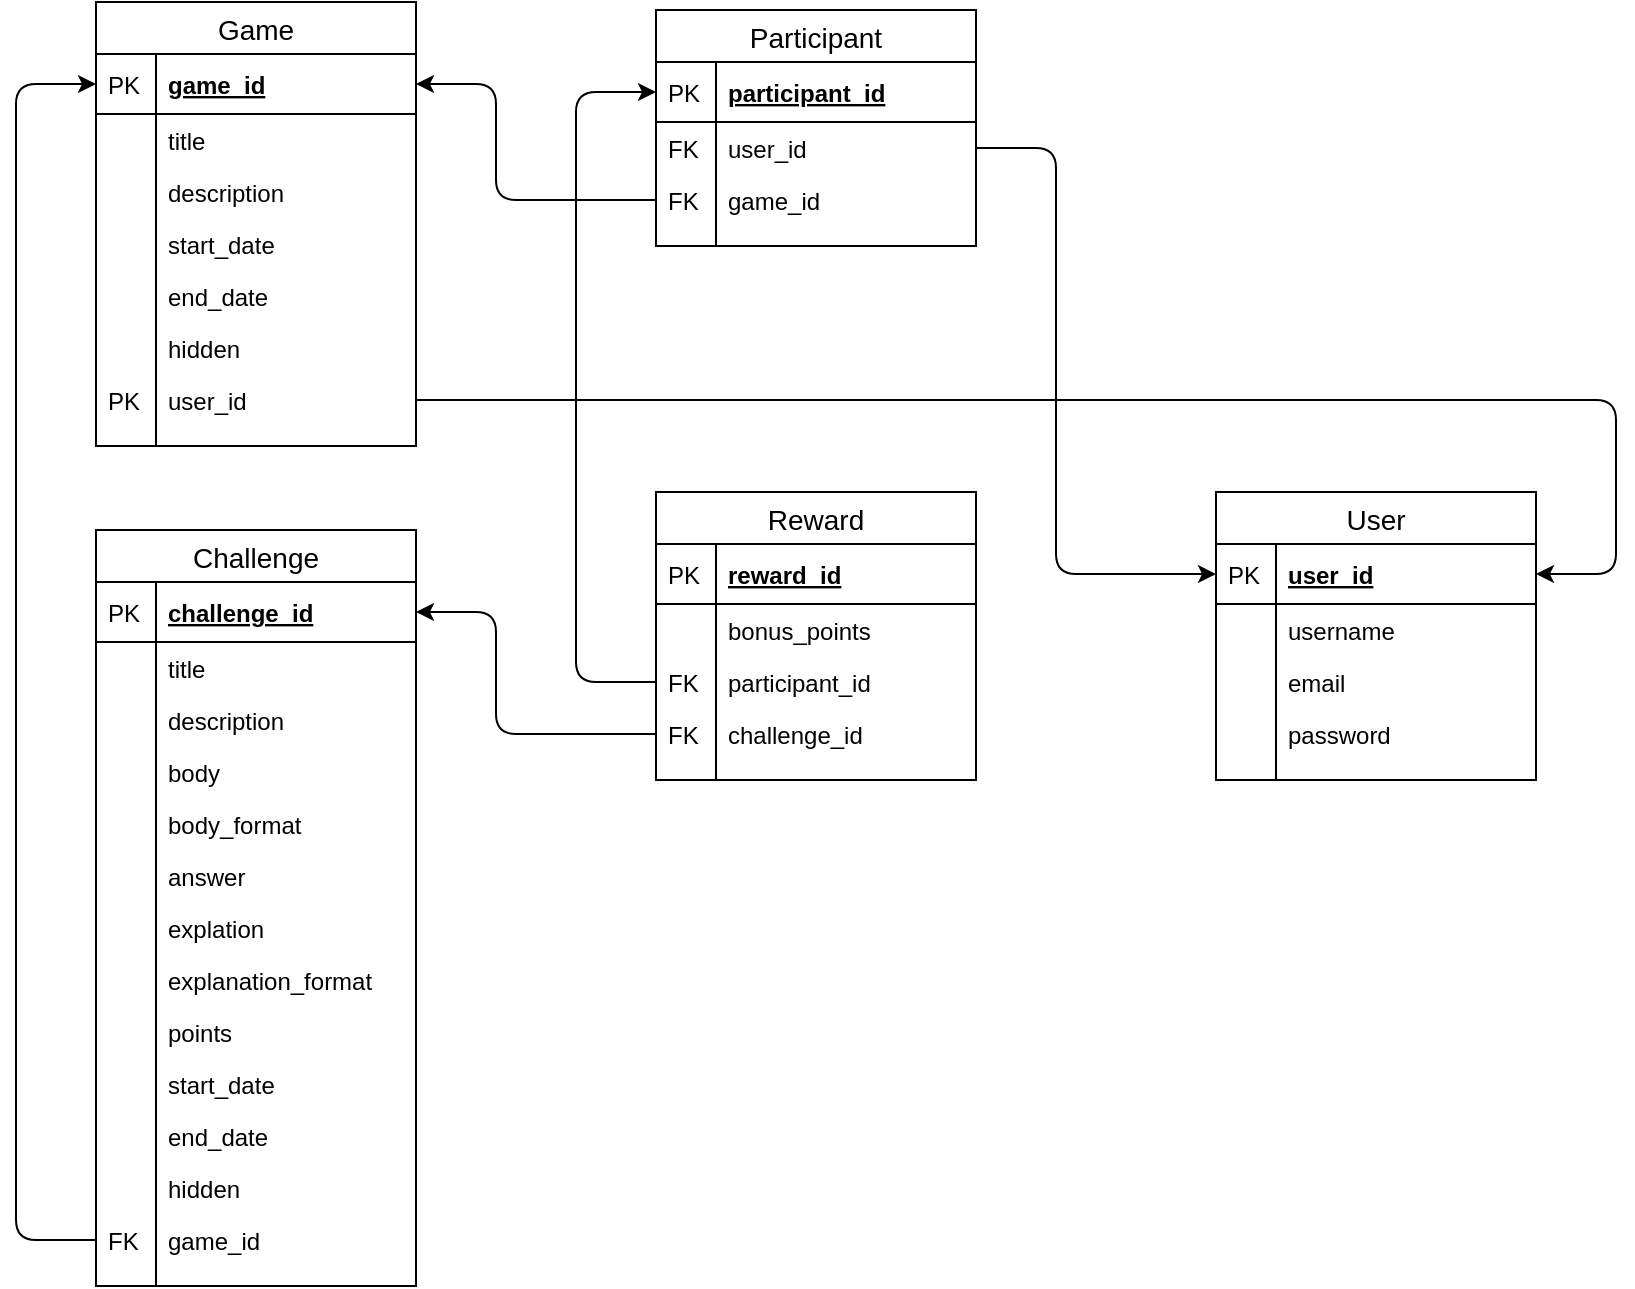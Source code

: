 <mxfile version="13.2.1" type="device"><diagram id="PkCK7Bl_MMMo_nyyR3aW" name="Page-1"><mxGraphModel dx="946" dy="646" grid="1" gridSize="10" guides="1" tooltips="1" connect="1" arrows="1" fold="1" page="1" pageScale="1" pageWidth="827" pageHeight="1169" math="0" shadow="0"><root><mxCell id="0"/><mxCell id="1" parent="0"/><mxCell id="nHvwPVzi71yL_Nno81Hu-1" value="Game" style="swimlane;fontStyle=0;childLayout=stackLayout;horizontal=1;startSize=26;horizontalStack=0;resizeParent=1;resizeParentMax=0;resizeLast=0;collapsible=1;marginBottom=0;align=center;fontSize=14;" parent="1" vertex="1"><mxGeometry x="80" y="196" width="160" height="222" as="geometry"/></mxCell><mxCell id="nHvwPVzi71yL_Nno81Hu-2" value="game_id" style="shape=partialRectangle;top=0;left=0;right=0;bottom=1;align=left;verticalAlign=middle;fillColor=none;spacingLeft=34;spacingRight=4;overflow=hidden;rotatable=0;points=[[0,0.5],[1,0.5]];portConstraint=eastwest;dropTarget=0;fontStyle=5;fontSize=12;" parent="nHvwPVzi71yL_Nno81Hu-1" vertex="1"><mxGeometry y="26" width="160" height="30" as="geometry"/></mxCell><mxCell id="nHvwPVzi71yL_Nno81Hu-3" value="PK" style="shape=partialRectangle;top=0;left=0;bottom=0;fillColor=none;align=left;verticalAlign=middle;spacingLeft=4;spacingRight=4;overflow=hidden;rotatable=0;points=[];portConstraint=eastwest;part=1;fontSize=12;" parent="nHvwPVzi71yL_Nno81Hu-2" vertex="1" connectable="0"><mxGeometry width="30" height="30" as="geometry"/></mxCell><mxCell id="nHvwPVzi71yL_Nno81Hu-4" value="title" style="shape=partialRectangle;top=0;left=0;right=0;bottom=0;align=left;verticalAlign=top;fillColor=none;spacingLeft=34;spacingRight=4;overflow=hidden;rotatable=0;points=[[0,0.5],[1,0.5]];portConstraint=eastwest;dropTarget=0;fontSize=12;" parent="nHvwPVzi71yL_Nno81Hu-1" vertex="1"><mxGeometry y="56" width="160" height="26" as="geometry"/></mxCell><mxCell id="nHvwPVzi71yL_Nno81Hu-5" value="" style="shape=partialRectangle;top=0;left=0;bottom=0;fillColor=none;align=left;verticalAlign=top;spacingLeft=4;spacingRight=4;overflow=hidden;rotatable=0;points=[];portConstraint=eastwest;part=1;fontSize=12;" parent="nHvwPVzi71yL_Nno81Hu-4" vertex="1" connectable="0"><mxGeometry width="30" height="26" as="geometry"/></mxCell><mxCell id="nHvwPVzi71yL_Nno81Hu-6" value="description" style="shape=partialRectangle;top=0;left=0;right=0;bottom=0;align=left;verticalAlign=top;fillColor=none;spacingLeft=34;spacingRight=4;overflow=hidden;rotatable=0;points=[[0,0.5],[1,0.5]];portConstraint=eastwest;dropTarget=0;fontSize=12;" parent="nHvwPVzi71yL_Nno81Hu-1" vertex="1"><mxGeometry y="82" width="160" height="26" as="geometry"/></mxCell><mxCell id="nHvwPVzi71yL_Nno81Hu-7" value="" style="shape=partialRectangle;top=0;left=0;bottom=0;fillColor=none;align=left;verticalAlign=top;spacingLeft=4;spacingRight=4;overflow=hidden;rotatable=0;points=[];portConstraint=eastwest;part=1;fontSize=12;" parent="nHvwPVzi71yL_Nno81Hu-6" vertex="1" connectable="0"><mxGeometry width="30" height="26" as="geometry"/></mxCell><mxCell id="nHvwPVzi71yL_Nno81Hu-8" value="start_date" style="shape=partialRectangle;top=0;left=0;right=0;bottom=0;align=left;verticalAlign=top;fillColor=none;spacingLeft=34;spacingRight=4;overflow=hidden;rotatable=0;points=[[0,0.5],[1,0.5]];portConstraint=eastwest;dropTarget=0;fontSize=12;" parent="nHvwPVzi71yL_Nno81Hu-1" vertex="1"><mxGeometry y="108" width="160" height="26" as="geometry"/></mxCell><mxCell id="nHvwPVzi71yL_Nno81Hu-9" value="" style="shape=partialRectangle;top=0;left=0;bottom=0;fillColor=none;align=left;verticalAlign=top;spacingLeft=4;spacingRight=4;overflow=hidden;rotatable=0;points=[];portConstraint=eastwest;part=1;fontSize=12;" parent="nHvwPVzi71yL_Nno81Hu-8" vertex="1" connectable="0"><mxGeometry width="30" height="26" as="geometry"/></mxCell><mxCell id="nHvwPVzi71yL_Nno81Hu-12" value="end_date" style="shape=partialRectangle;top=0;left=0;right=0;bottom=0;align=left;verticalAlign=top;fillColor=none;spacingLeft=34;spacingRight=4;overflow=hidden;rotatable=0;points=[[0,0.5],[1,0.5]];portConstraint=eastwest;dropTarget=0;fontSize=12;" parent="nHvwPVzi71yL_Nno81Hu-1" vertex="1"><mxGeometry y="134" width="160" height="26" as="geometry"/></mxCell><mxCell id="nHvwPVzi71yL_Nno81Hu-13" value="" style="shape=partialRectangle;top=0;left=0;bottom=0;fillColor=none;align=left;verticalAlign=top;spacingLeft=4;spacingRight=4;overflow=hidden;rotatable=0;points=[];portConstraint=eastwest;part=1;fontSize=12;" parent="nHvwPVzi71yL_Nno81Hu-12" vertex="1" connectable="0"><mxGeometry width="30" height="26" as="geometry"/></mxCell><mxCell id="nHvwPVzi71yL_Nno81Hu-14" value="hidden" style="shape=partialRectangle;top=0;left=0;right=0;bottom=0;align=left;verticalAlign=top;fillColor=none;spacingLeft=34;spacingRight=4;overflow=hidden;rotatable=0;points=[[0,0.5],[1,0.5]];portConstraint=eastwest;dropTarget=0;fontSize=12;" parent="nHvwPVzi71yL_Nno81Hu-1" vertex="1"><mxGeometry y="160" width="160" height="26" as="geometry"/></mxCell><mxCell id="nHvwPVzi71yL_Nno81Hu-15" value="" style="shape=partialRectangle;top=0;left=0;bottom=0;fillColor=none;align=left;verticalAlign=top;spacingLeft=4;spacingRight=4;overflow=hidden;rotatable=0;points=[];portConstraint=eastwest;part=1;fontSize=12;" parent="nHvwPVzi71yL_Nno81Hu-14" vertex="1" connectable="0"><mxGeometry width="30" height="26" as="geometry"/></mxCell><mxCell id="nHvwPVzi71yL_Nno81Hu-97" value="user_id" style="shape=partialRectangle;top=0;left=0;right=0;bottom=0;align=left;verticalAlign=top;fillColor=none;spacingLeft=34;spacingRight=4;overflow=hidden;rotatable=0;points=[[0,0.5],[1,0.5]];portConstraint=eastwest;dropTarget=0;fontSize=12;" parent="nHvwPVzi71yL_Nno81Hu-1" vertex="1"><mxGeometry y="186" width="160" height="26" as="geometry"/></mxCell><mxCell id="nHvwPVzi71yL_Nno81Hu-98" value="PK" style="shape=partialRectangle;top=0;left=0;bottom=0;fillColor=none;align=left;verticalAlign=top;spacingLeft=4;spacingRight=4;overflow=hidden;rotatable=0;points=[];portConstraint=eastwest;part=1;fontSize=12;" parent="nHvwPVzi71yL_Nno81Hu-97" vertex="1" connectable="0"><mxGeometry width="30" height="26" as="geometry"/></mxCell><mxCell id="nHvwPVzi71yL_Nno81Hu-10" value="" style="shape=partialRectangle;top=0;left=0;right=0;bottom=0;align=left;verticalAlign=top;fillColor=none;spacingLeft=34;spacingRight=4;overflow=hidden;rotatable=0;points=[[0,0.5],[1,0.5]];portConstraint=eastwest;dropTarget=0;fontSize=12;" parent="nHvwPVzi71yL_Nno81Hu-1" vertex="1"><mxGeometry y="212" width="160" height="10" as="geometry"/></mxCell><mxCell id="nHvwPVzi71yL_Nno81Hu-11" value="" style="shape=partialRectangle;top=0;left=0;bottom=0;fillColor=none;align=left;verticalAlign=top;spacingLeft=4;spacingRight=4;overflow=hidden;rotatable=0;points=[];portConstraint=eastwest;part=1;fontSize=12;" parent="nHvwPVzi71yL_Nno81Hu-10" vertex="1" connectable="0"><mxGeometry width="30" height="10" as="geometry"/></mxCell><mxCell id="nHvwPVzi71yL_Nno81Hu-54" value="Participant" style="swimlane;fontStyle=0;childLayout=stackLayout;horizontal=1;startSize=26;horizontalStack=0;resizeParent=1;resizeParentMax=0;resizeLast=0;collapsible=1;marginBottom=0;align=center;fontSize=14;" parent="1" vertex="1"><mxGeometry x="360" y="200" width="160" height="118" as="geometry"/></mxCell><mxCell id="nHvwPVzi71yL_Nno81Hu-55" value="participant_id" style="shape=partialRectangle;top=0;left=0;right=0;bottom=1;align=left;verticalAlign=middle;fillColor=none;spacingLeft=34;spacingRight=4;overflow=hidden;rotatable=0;points=[[0,0.5],[1,0.5]];portConstraint=eastwest;dropTarget=0;fontStyle=5;fontSize=12;" parent="nHvwPVzi71yL_Nno81Hu-54" vertex="1"><mxGeometry y="26" width="160" height="30" as="geometry"/></mxCell><mxCell id="nHvwPVzi71yL_Nno81Hu-56" value="PK" style="shape=partialRectangle;top=0;left=0;bottom=0;fillColor=none;align=left;verticalAlign=middle;spacingLeft=4;spacingRight=4;overflow=hidden;rotatable=0;points=[];portConstraint=eastwest;part=1;fontSize=12;" parent="nHvwPVzi71yL_Nno81Hu-55" vertex="1" connectable="0"><mxGeometry width="30" height="30" as="geometry"/></mxCell><mxCell id="nHvwPVzi71yL_Nno81Hu-57" value="user_id" style="shape=partialRectangle;top=0;left=0;right=0;bottom=0;align=left;verticalAlign=top;fillColor=none;spacingLeft=34;spacingRight=4;overflow=hidden;rotatable=0;points=[[0,0.5],[1,0.5]];portConstraint=eastwest;dropTarget=0;fontSize=12;" parent="nHvwPVzi71yL_Nno81Hu-54" vertex="1"><mxGeometry y="56" width="160" height="26" as="geometry"/></mxCell><mxCell id="nHvwPVzi71yL_Nno81Hu-58" value="FK" style="shape=partialRectangle;top=0;left=0;bottom=0;fillColor=none;align=left;verticalAlign=top;spacingLeft=4;spacingRight=4;overflow=hidden;rotatable=0;points=[];portConstraint=eastwest;part=1;fontSize=12;" parent="nHvwPVzi71yL_Nno81Hu-57" vertex="1" connectable="0"><mxGeometry width="30" height="26" as="geometry"/></mxCell><mxCell id="nHvwPVzi71yL_Nno81Hu-59" value="game_id" style="shape=partialRectangle;top=0;left=0;right=0;bottom=0;align=left;verticalAlign=top;fillColor=none;spacingLeft=34;spacingRight=4;overflow=hidden;rotatable=0;points=[[0,0.5],[1,0.5]];portConstraint=eastwest;dropTarget=0;fontSize=12;" parent="nHvwPVzi71yL_Nno81Hu-54" vertex="1"><mxGeometry y="82" width="160" height="26" as="geometry"/></mxCell><mxCell id="nHvwPVzi71yL_Nno81Hu-60" value="FK" style="shape=partialRectangle;top=0;left=0;bottom=0;fillColor=none;align=left;verticalAlign=top;spacingLeft=4;spacingRight=4;overflow=hidden;rotatable=0;points=[];portConstraint=eastwest;part=1;fontSize=12;" parent="nHvwPVzi71yL_Nno81Hu-59" vertex="1" connectable="0"><mxGeometry width="30" height="26" as="geometry"/></mxCell><mxCell id="nHvwPVzi71yL_Nno81Hu-63" value="" style="shape=partialRectangle;top=0;left=0;right=0;bottom=0;align=left;verticalAlign=top;fillColor=none;spacingLeft=34;spacingRight=4;overflow=hidden;rotatable=0;points=[[0,0.5],[1,0.5]];portConstraint=eastwest;dropTarget=0;fontSize=12;" parent="nHvwPVzi71yL_Nno81Hu-54" vertex="1"><mxGeometry y="108" width="160" height="10" as="geometry"/></mxCell><mxCell id="nHvwPVzi71yL_Nno81Hu-64" value="" style="shape=partialRectangle;top=0;left=0;bottom=0;fillColor=none;align=left;verticalAlign=top;spacingLeft=4;spacingRight=4;overflow=hidden;rotatable=0;points=[];portConstraint=eastwest;part=1;fontSize=12;" parent="nHvwPVzi71yL_Nno81Hu-63" vertex="1" connectable="0"><mxGeometry width="30" height="10" as="geometry"/></mxCell><mxCell id="nHvwPVzi71yL_Nno81Hu-88" value="" style="endArrow=classic;html=1;exitX=0;exitY=0.5;exitDx=0;exitDy=0;entryX=0;entryY=0.5;entryDx=0;entryDy=0;edgeStyle=orthogonalEdgeStyle;" parent="1" source="nHvwPVzi71yL_Nno81Hu-84" target="nHvwPVzi71yL_Nno81Hu-2" edge="1"><mxGeometry width="50" height="50" relative="1" as="geometry"><mxPoint x="10" y="630" as="sourcePoint"/><mxPoint x="60" y="580" as="targetPoint"/><Array as="points"><mxPoint x="40" y="815"/><mxPoint x="40" y="237"/></Array></mxGeometry></mxCell><mxCell id="nHvwPVzi71yL_Nno81Hu-89" value="" style="endArrow=classic;html=1;exitX=0;exitY=0.5;exitDx=0;exitDy=0;entryX=1;entryY=0.5;entryDx=0;entryDy=0;edgeStyle=orthogonalEdgeStyle;" parent="1" source="nHvwPVzi71yL_Nno81Hu-77" target="nHvwPVzi71yL_Nno81Hu-17" edge="1"><mxGeometry width="50" height="50" relative="1" as="geometry"><mxPoint x="330" y="720" as="sourcePoint"/><mxPoint x="380" y="680" as="targetPoint"/><Array as="points"><mxPoint x="280" y="562"/><mxPoint x="280" y="501"/></Array></mxGeometry></mxCell><mxCell id="nHvwPVzi71yL_Nno81Hu-90" value="" style="endArrow=classic;html=1;exitX=0;exitY=0.5;exitDx=0;exitDy=0;entryX=0;entryY=0.5;entryDx=0;entryDy=0;edgeStyle=orthogonalEdgeStyle;" parent="1" source="nHvwPVzi71yL_Nno81Hu-79" target="nHvwPVzi71yL_Nno81Hu-55" edge="1"><mxGeometry width="50" height="50" relative="1" as="geometry"><mxPoint x="410" y="710" as="sourcePoint"/><mxPoint x="460" y="660" as="targetPoint"/><Array as="points"><mxPoint x="320" y="536"/><mxPoint x="320" y="241"/></Array></mxGeometry></mxCell><mxCell id="nHvwPVzi71yL_Nno81Hu-72" value="Reward" style="swimlane;fontStyle=0;childLayout=stackLayout;horizontal=1;startSize=26;horizontalStack=0;resizeParent=1;resizeParentMax=0;resizeLast=0;collapsible=1;marginBottom=0;align=center;fontSize=14;" parent="1" vertex="1"><mxGeometry x="360" y="441" width="160" height="144" as="geometry"/></mxCell><mxCell id="nHvwPVzi71yL_Nno81Hu-73" value="reward_id" style="shape=partialRectangle;top=0;left=0;right=0;bottom=1;align=left;verticalAlign=middle;fillColor=none;spacingLeft=34;spacingRight=4;overflow=hidden;rotatable=0;points=[[0,0.5],[1,0.5]];portConstraint=eastwest;dropTarget=0;fontStyle=5;fontSize=12;" parent="nHvwPVzi71yL_Nno81Hu-72" vertex="1"><mxGeometry y="26" width="160" height="30" as="geometry"/></mxCell><mxCell id="nHvwPVzi71yL_Nno81Hu-74" value="PK" style="shape=partialRectangle;top=0;left=0;bottom=0;fillColor=none;align=left;verticalAlign=middle;spacingLeft=4;spacingRight=4;overflow=hidden;rotatable=0;points=[];portConstraint=eastwest;part=1;fontSize=12;" parent="nHvwPVzi71yL_Nno81Hu-73" vertex="1" connectable="0"><mxGeometry width="30" height="30" as="geometry"/></mxCell><mxCell id="nHvwPVzi71yL_Nno81Hu-75" value="bonus_points" style="shape=partialRectangle;top=0;left=0;right=0;bottom=0;align=left;verticalAlign=top;fillColor=none;spacingLeft=34;spacingRight=4;overflow=hidden;rotatable=0;points=[[0,0.5],[1,0.5]];portConstraint=eastwest;dropTarget=0;fontSize=12;" parent="nHvwPVzi71yL_Nno81Hu-72" vertex="1"><mxGeometry y="56" width="160" height="26" as="geometry"/></mxCell><mxCell id="nHvwPVzi71yL_Nno81Hu-76" value="" style="shape=partialRectangle;top=0;left=0;bottom=0;fillColor=none;align=left;verticalAlign=top;spacingLeft=4;spacingRight=4;overflow=hidden;rotatable=0;points=[];portConstraint=eastwest;part=1;fontSize=12;" parent="nHvwPVzi71yL_Nno81Hu-75" vertex="1" connectable="0"><mxGeometry width="30" height="26" as="geometry"/></mxCell><mxCell id="nHvwPVzi71yL_Nno81Hu-79" value="participant_id" style="shape=partialRectangle;top=0;left=0;right=0;bottom=0;align=left;verticalAlign=top;fillColor=none;spacingLeft=34;spacingRight=4;overflow=hidden;rotatable=0;points=[[0,0.5],[1,0.5]];portConstraint=eastwest;dropTarget=0;fontSize=12;" parent="nHvwPVzi71yL_Nno81Hu-72" vertex="1"><mxGeometry y="82" width="160" height="26" as="geometry"/></mxCell><mxCell id="nHvwPVzi71yL_Nno81Hu-80" value="FK" style="shape=partialRectangle;top=0;left=0;bottom=0;fillColor=none;align=left;verticalAlign=top;spacingLeft=4;spacingRight=4;overflow=hidden;rotatable=0;points=[];portConstraint=eastwest;part=1;fontSize=12;" parent="nHvwPVzi71yL_Nno81Hu-79" vertex="1" connectable="0"><mxGeometry width="30" height="26" as="geometry"/></mxCell><mxCell id="nHvwPVzi71yL_Nno81Hu-77" value="challenge_id" style="shape=partialRectangle;top=0;left=0;right=0;bottom=0;align=left;verticalAlign=top;fillColor=none;spacingLeft=34;spacingRight=4;overflow=hidden;rotatable=0;points=[[0,0.5],[1,0.5]];portConstraint=eastwest;dropTarget=0;fontSize=12;" parent="nHvwPVzi71yL_Nno81Hu-72" vertex="1"><mxGeometry y="108" width="160" height="26" as="geometry"/></mxCell><mxCell id="nHvwPVzi71yL_Nno81Hu-78" value="FK" style="shape=partialRectangle;top=0;left=0;bottom=0;fillColor=none;align=left;verticalAlign=top;spacingLeft=4;spacingRight=4;overflow=hidden;rotatable=0;points=[];portConstraint=eastwest;part=1;fontSize=12;" parent="nHvwPVzi71yL_Nno81Hu-77" vertex="1" connectable="0"><mxGeometry width="30" height="26" as="geometry"/></mxCell><mxCell id="nHvwPVzi71yL_Nno81Hu-81" value="" style="shape=partialRectangle;top=0;left=0;right=0;bottom=0;align=left;verticalAlign=top;fillColor=none;spacingLeft=34;spacingRight=4;overflow=hidden;rotatable=0;points=[[0,0.5],[1,0.5]];portConstraint=eastwest;dropTarget=0;fontSize=12;" parent="nHvwPVzi71yL_Nno81Hu-72" vertex="1"><mxGeometry y="134" width="160" height="10" as="geometry"/></mxCell><mxCell id="nHvwPVzi71yL_Nno81Hu-82" value="" style="shape=partialRectangle;top=0;left=0;bottom=0;fillColor=none;align=left;verticalAlign=top;spacingLeft=4;spacingRight=4;overflow=hidden;rotatable=0;points=[];portConstraint=eastwest;part=1;fontSize=12;" parent="nHvwPVzi71yL_Nno81Hu-81" vertex="1" connectable="0"><mxGeometry width="30" height="10" as="geometry"/></mxCell><mxCell id="nHvwPVzi71yL_Nno81Hu-91" value="" style="endArrow=classic;html=1;exitX=0;exitY=0.5;exitDx=0;exitDy=0;entryX=1;entryY=0.5;entryDx=0;entryDy=0;edgeStyle=orthogonalEdgeStyle;" parent="1" source="nHvwPVzi71yL_Nno81Hu-59" target="nHvwPVzi71yL_Nno81Hu-2" edge="1"><mxGeometry width="50" height="50" relative="1" as="geometry"><mxPoint x="430" y="410" as="sourcePoint"/><mxPoint x="480" y="360" as="targetPoint"/><Array as="points"><mxPoint x="280" y="295"/><mxPoint x="280" y="237"/></Array></mxGeometry></mxCell><mxCell id="nHvwPVzi71yL_Nno81Hu-92" value="" style="endArrow=classic;html=1;exitX=1;exitY=0.5;exitDx=0;exitDy=0;entryX=0;entryY=0.5;entryDx=0;entryDy=0;edgeStyle=orthogonalEdgeStyle;" parent="1" source="nHvwPVzi71yL_Nno81Hu-57" target="nHvwPVzi71yL_Nno81Hu-42" edge="1"><mxGeometry width="50" height="50" relative="1" as="geometry"><mxPoint x="460" y="410" as="sourcePoint"/><mxPoint x="510" y="360" as="targetPoint"/><Array as="points"><mxPoint x="560" y="269"/><mxPoint x="560" y="482"/></Array></mxGeometry></mxCell><mxCell id="nHvwPVzi71yL_Nno81Hu-41" value="User" style="swimlane;fontStyle=0;childLayout=stackLayout;horizontal=1;startSize=26;horizontalStack=0;resizeParent=1;resizeParentMax=0;resizeLast=0;collapsible=1;marginBottom=0;align=center;fontSize=14;" parent="1" vertex="1"><mxGeometry x="640" y="441" width="160" height="144" as="geometry"/></mxCell><mxCell id="nHvwPVzi71yL_Nno81Hu-42" value="user_id" style="shape=partialRectangle;top=0;left=0;right=0;bottom=1;align=left;verticalAlign=middle;fillColor=none;spacingLeft=34;spacingRight=4;overflow=hidden;rotatable=0;points=[[0,0.5],[1,0.5]];portConstraint=eastwest;dropTarget=0;fontStyle=5;fontSize=12;" parent="nHvwPVzi71yL_Nno81Hu-41" vertex="1"><mxGeometry y="26" width="160" height="30" as="geometry"/></mxCell><mxCell id="nHvwPVzi71yL_Nno81Hu-43" value="PK" style="shape=partialRectangle;top=0;left=0;bottom=0;fillColor=none;align=left;verticalAlign=middle;spacingLeft=4;spacingRight=4;overflow=hidden;rotatable=0;points=[];portConstraint=eastwest;part=1;fontSize=12;" parent="nHvwPVzi71yL_Nno81Hu-42" vertex="1" connectable="0"><mxGeometry width="30" height="30" as="geometry"/></mxCell><mxCell id="nHvwPVzi71yL_Nno81Hu-44" value="username" style="shape=partialRectangle;top=0;left=0;right=0;bottom=0;align=left;verticalAlign=top;fillColor=none;spacingLeft=34;spacingRight=4;overflow=hidden;rotatable=0;points=[[0,0.5],[1,0.5]];portConstraint=eastwest;dropTarget=0;fontSize=12;" parent="nHvwPVzi71yL_Nno81Hu-41" vertex="1"><mxGeometry y="56" width="160" height="26" as="geometry"/></mxCell><mxCell id="nHvwPVzi71yL_Nno81Hu-45" value="" style="shape=partialRectangle;top=0;left=0;bottom=0;fillColor=none;align=left;verticalAlign=top;spacingLeft=4;spacingRight=4;overflow=hidden;rotatable=0;points=[];portConstraint=eastwest;part=1;fontSize=12;" parent="nHvwPVzi71yL_Nno81Hu-44" vertex="1" connectable="0"><mxGeometry width="30" height="26" as="geometry"/></mxCell><mxCell id="nHvwPVzi71yL_Nno81Hu-46" value="email" style="shape=partialRectangle;top=0;left=0;right=0;bottom=0;align=left;verticalAlign=top;fillColor=none;spacingLeft=34;spacingRight=4;overflow=hidden;rotatable=0;points=[[0,0.5],[1,0.5]];portConstraint=eastwest;dropTarget=0;fontSize=12;" parent="nHvwPVzi71yL_Nno81Hu-41" vertex="1"><mxGeometry y="82" width="160" height="26" as="geometry"/></mxCell><mxCell id="nHvwPVzi71yL_Nno81Hu-47" value="" style="shape=partialRectangle;top=0;left=0;bottom=0;fillColor=none;align=left;verticalAlign=top;spacingLeft=4;spacingRight=4;overflow=hidden;rotatable=0;points=[];portConstraint=eastwest;part=1;fontSize=12;" parent="nHvwPVzi71yL_Nno81Hu-46" vertex="1" connectable="0"><mxGeometry width="30" height="26" as="geometry"/></mxCell><mxCell id="nHvwPVzi71yL_Nno81Hu-48" value="password" style="shape=partialRectangle;top=0;left=0;right=0;bottom=0;align=left;verticalAlign=top;fillColor=none;spacingLeft=34;spacingRight=4;overflow=hidden;rotatable=0;points=[[0,0.5],[1,0.5]];portConstraint=eastwest;dropTarget=0;fontSize=12;" parent="nHvwPVzi71yL_Nno81Hu-41" vertex="1"><mxGeometry y="108" width="160" height="26" as="geometry"/></mxCell><mxCell id="nHvwPVzi71yL_Nno81Hu-49" value="" style="shape=partialRectangle;top=0;left=0;bottom=0;fillColor=none;align=left;verticalAlign=top;spacingLeft=4;spacingRight=4;overflow=hidden;rotatable=0;points=[];portConstraint=eastwest;part=1;fontSize=12;" parent="nHvwPVzi71yL_Nno81Hu-48" vertex="1" connectable="0"><mxGeometry width="30" height="26" as="geometry"/></mxCell><mxCell id="nHvwPVzi71yL_Nno81Hu-50" value="" style="shape=partialRectangle;top=0;left=0;right=0;bottom=0;align=left;verticalAlign=top;fillColor=none;spacingLeft=34;spacingRight=4;overflow=hidden;rotatable=0;points=[[0,0.5],[1,0.5]];portConstraint=eastwest;dropTarget=0;fontSize=12;" parent="nHvwPVzi71yL_Nno81Hu-41" vertex="1"><mxGeometry y="134" width="160" height="10" as="geometry"/></mxCell><mxCell id="nHvwPVzi71yL_Nno81Hu-51" value="" style="shape=partialRectangle;top=0;left=0;bottom=0;fillColor=none;align=left;verticalAlign=top;spacingLeft=4;spacingRight=4;overflow=hidden;rotatable=0;points=[];portConstraint=eastwest;part=1;fontSize=12;" parent="nHvwPVzi71yL_Nno81Hu-50" vertex="1" connectable="0"><mxGeometry width="30" height="10" as="geometry"/></mxCell><mxCell id="nHvwPVzi71yL_Nno81Hu-16" value="Challenge" style="swimlane;fontStyle=0;childLayout=stackLayout;horizontal=1;startSize=26;horizontalStack=0;resizeParent=1;resizeParentMax=0;resizeLast=0;collapsible=1;marginBottom=0;align=center;fontSize=14;" parent="1" vertex="1"><mxGeometry x="80" y="460" width="160" height="378" as="geometry"/></mxCell><mxCell id="nHvwPVzi71yL_Nno81Hu-17" value="challenge_id" style="shape=partialRectangle;top=0;left=0;right=0;bottom=1;align=left;verticalAlign=middle;fillColor=none;spacingLeft=34;spacingRight=4;overflow=hidden;rotatable=0;points=[[0,0.5],[1,0.5]];portConstraint=eastwest;dropTarget=0;fontStyle=5;fontSize=12;" parent="nHvwPVzi71yL_Nno81Hu-16" vertex="1"><mxGeometry y="26" width="160" height="30" as="geometry"/></mxCell><mxCell id="nHvwPVzi71yL_Nno81Hu-18" value="PK" style="shape=partialRectangle;top=0;left=0;bottom=0;fillColor=none;align=left;verticalAlign=middle;spacingLeft=4;spacingRight=4;overflow=hidden;rotatable=0;points=[];portConstraint=eastwest;part=1;fontSize=12;" parent="nHvwPVzi71yL_Nno81Hu-17" vertex="1" connectable="0"><mxGeometry width="30" height="30" as="geometry"/></mxCell><mxCell id="nHvwPVzi71yL_Nno81Hu-86" value="title" style="shape=partialRectangle;top=0;left=0;right=0;bottom=0;align=left;verticalAlign=top;fillColor=none;spacingLeft=34;spacingRight=4;overflow=hidden;rotatable=0;points=[[0,0.5],[1,0.5]];portConstraint=eastwest;dropTarget=0;fontSize=12;" parent="nHvwPVzi71yL_Nno81Hu-16" vertex="1"><mxGeometry y="56" width="160" height="26" as="geometry"/></mxCell><mxCell id="nHvwPVzi71yL_Nno81Hu-87" value="" style="shape=partialRectangle;top=0;left=0;bottom=0;fillColor=none;align=left;verticalAlign=top;spacingLeft=4;spacingRight=4;overflow=hidden;rotatable=0;points=[];portConstraint=eastwest;part=1;fontSize=12;" parent="nHvwPVzi71yL_Nno81Hu-86" vertex="1" connectable="0"><mxGeometry width="30" height="26" as="geometry"/></mxCell><mxCell id="nHvwPVzi71yL_Nno81Hu-21" value="description" style="shape=partialRectangle;top=0;left=0;right=0;bottom=0;align=left;verticalAlign=top;fillColor=none;spacingLeft=34;spacingRight=4;overflow=hidden;rotatable=0;points=[[0,0.5],[1,0.5]];portConstraint=eastwest;dropTarget=0;fontSize=12;" parent="nHvwPVzi71yL_Nno81Hu-16" vertex="1"><mxGeometry y="82" width="160" height="26" as="geometry"/></mxCell><mxCell id="nHvwPVzi71yL_Nno81Hu-22" value="" style="shape=partialRectangle;top=0;left=0;bottom=0;fillColor=none;align=left;verticalAlign=top;spacingLeft=4;spacingRight=4;overflow=hidden;rotatable=0;points=[];portConstraint=eastwest;part=1;fontSize=12;" parent="nHvwPVzi71yL_Nno81Hu-21" vertex="1" connectable="0"><mxGeometry width="30" height="26" as="geometry"/></mxCell><mxCell id="nHvwPVzi71yL_Nno81Hu-23" value="body" style="shape=partialRectangle;top=0;left=0;right=0;bottom=0;align=left;verticalAlign=top;fillColor=none;spacingLeft=34;spacingRight=4;overflow=hidden;rotatable=0;points=[[0,0.5],[1,0.5]];portConstraint=eastwest;dropTarget=0;fontSize=12;" parent="nHvwPVzi71yL_Nno81Hu-16" vertex="1"><mxGeometry y="108" width="160" height="26" as="geometry"/></mxCell><mxCell id="nHvwPVzi71yL_Nno81Hu-24" value="" style="shape=partialRectangle;top=0;left=0;bottom=0;fillColor=none;align=left;verticalAlign=top;spacingLeft=4;spacingRight=4;overflow=hidden;rotatable=0;points=[];portConstraint=eastwest;part=1;fontSize=12;" parent="nHvwPVzi71yL_Nno81Hu-23" vertex="1" connectable="0"><mxGeometry width="30" height="26" as="geometry"/></mxCell><mxCell id="nHvwPVzi71yL_Nno81Hu-27" value="body_format" style="shape=partialRectangle;top=0;left=0;right=0;bottom=0;align=left;verticalAlign=top;fillColor=none;spacingLeft=34;spacingRight=4;overflow=hidden;rotatable=0;points=[[0,0.5],[1,0.5]];portConstraint=eastwest;dropTarget=0;fontSize=12;" parent="nHvwPVzi71yL_Nno81Hu-16" vertex="1"><mxGeometry y="134" width="160" height="26" as="geometry"/></mxCell><mxCell id="nHvwPVzi71yL_Nno81Hu-28" value="" style="shape=partialRectangle;top=0;left=0;bottom=0;fillColor=none;align=left;verticalAlign=top;spacingLeft=4;spacingRight=4;overflow=hidden;rotatable=0;points=[];portConstraint=eastwest;part=1;fontSize=12;" parent="nHvwPVzi71yL_Nno81Hu-27" vertex="1" connectable="0"><mxGeometry width="30" height="26" as="geometry"/></mxCell><mxCell id="nHvwPVzi71yL_Nno81Hu-35" value="answer" style="shape=partialRectangle;top=0;left=0;right=0;bottom=0;align=left;verticalAlign=top;fillColor=none;spacingLeft=34;spacingRight=4;overflow=hidden;rotatable=0;points=[[0,0.5],[1,0.5]];portConstraint=eastwest;dropTarget=0;fontSize=12;" parent="nHvwPVzi71yL_Nno81Hu-16" vertex="1"><mxGeometry y="160" width="160" height="26" as="geometry"/></mxCell><mxCell id="nHvwPVzi71yL_Nno81Hu-36" value="" style="shape=partialRectangle;top=0;left=0;bottom=0;fillColor=none;align=left;verticalAlign=top;spacingLeft=4;spacingRight=4;overflow=hidden;rotatable=0;points=[];portConstraint=eastwest;part=1;fontSize=12;" parent="nHvwPVzi71yL_Nno81Hu-35" vertex="1" connectable="0"><mxGeometry width="30" height="26" as="geometry"/></mxCell><mxCell id="nHvwPVzi71yL_Nno81Hu-37" value="explation" style="shape=partialRectangle;top=0;left=0;right=0;bottom=0;align=left;verticalAlign=top;fillColor=none;spacingLeft=34;spacingRight=4;overflow=hidden;rotatable=0;points=[[0,0.5],[1,0.5]];portConstraint=eastwest;dropTarget=0;fontSize=12;" parent="nHvwPVzi71yL_Nno81Hu-16" vertex="1"><mxGeometry y="186" width="160" height="26" as="geometry"/></mxCell><mxCell id="nHvwPVzi71yL_Nno81Hu-38" value="" style="shape=partialRectangle;top=0;left=0;bottom=0;fillColor=none;align=left;verticalAlign=top;spacingLeft=4;spacingRight=4;overflow=hidden;rotatable=0;points=[];portConstraint=eastwest;part=1;fontSize=12;" parent="nHvwPVzi71yL_Nno81Hu-37" vertex="1" connectable="0"><mxGeometry width="30" height="26" as="geometry"/></mxCell><mxCell id="nHvwPVzi71yL_Nno81Hu-39" value="explanation_format" style="shape=partialRectangle;top=0;left=0;right=0;bottom=0;align=left;verticalAlign=top;fillColor=none;spacingLeft=34;spacingRight=4;overflow=hidden;rotatable=0;points=[[0,0.5],[1,0.5]];portConstraint=eastwest;dropTarget=0;fontSize=12;" parent="nHvwPVzi71yL_Nno81Hu-16" vertex="1"><mxGeometry y="212" width="160" height="26" as="geometry"/></mxCell><mxCell id="nHvwPVzi71yL_Nno81Hu-40" value="" style="shape=partialRectangle;top=0;left=0;bottom=0;fillColor=none;align=left;verticalAlign=top;spacingLeft=4;spacingRight=4;overflow=hidden;rotatable=0;points=[];portConstraint=eastwest;part=1;fontSize=12;" parent="nHvwPVzi71yL_Nno81Hu-39" vertex="1" connectable="0"><mxGeometry width="30" height="26" as="geometry"/></mxCell><mxCell id="nHvwPVzi71yL_Nno81Hu-52" value="points" style="shape=partialRectangle;top=0;left=0;right=0;bottom=0;align=left;verticalAlign=top;fillColor=none;spacingLeft=34;spacingRight=4;overflow=hidden;rotatable=0;points=[[0,0.5],[1,0.5]];portConstraint=eastwest;dropTarget=0;fontSize=12;" parent="nHvwPVzi71yL_Nno81Hu-16" vertex="1"><mxGeometry y="238" width="160" height="26" as="geometry"/></mxCell><mxCell id="nHvwPVzi71yL_Nno81Hu-53" value="" style="shape=partialRectangle;top=0;left=0;bottom=0;fillColor=none;align=left;verticalAlign=top;spacingLeft=4;spacingRight=4;overflow=hidden;rotatable=0;points=[];portConstraint=eastwest;part=1;fontSize=12;" parent="nHvwPVzi71yL_Nno81Hu-52" vertex="1" connectable="0"><mxGeometry width="30" height="26" as="geometry"/></mxCell><mxCell id="nHvwPVzi71yL_Nno81Hu-29" value="start_date" style="shape=partialRectangle;top=0;left=0;right=0;bottom=0;align=left;verticalAlign=top;fillColor=none;spacingLeft=34;spacingRight=4;overflow=hidden;rotatable=0;points=[[0,0.5],[1,0.5]];portConstraint=eastwest;dropTarget=0;fontSize=12;" parent="nHvwPVzi71yL_Nno81Hu-16" vertex="1"><mxGeometry y="264" width="160" height="26" as="geometry"/></mxCell><mxCell id="nHvwPVzi71yL_Nno81Hu-30" value="" style="shape=partialRectangle;top=0;left=0;bottom=0;fillColor=none;align=left;verticalAlign=top;spacingLeft=4;spacingRight=4;overflow=hidden;rotatable=0;points=[];portConstraint=eastwest;part=1;fontSize=12;" parent="nHvwPVzi71yL_Nno81Hu-29" vertex="1" connectable="0"><mxGeometry width="30" height="26" as="geometry"/></mxCell><mxCell id="nHvwPVzi71yL_Nno81Hu-31" value="end_date" style="shape=partialRectangle;top=0;left=0;right=0;bottom=0;align=left;verticalAlign=top;fillColor=none;spacingLeft=34;spacingRight=4;overflow=hidden;rotatable=0;points=[[0,0.5],[1,0.5]];portConstraint=eastwest;dropTarget=0;fontSize=12;" parent="nHvwPVzi71yL_Nno81Hu-16" vertex="1"><mxGeometry y="290" width="160" height="26" as="geometry"/></mxCell><mxCell id="nHvwPVzi71yL_Nno81Hu-32" value="" style="shape=partialRectangle;top=0;left=0;bottom=0;fillColor=none;align=left;verticalAlign=top;spacingLeft=4;spacingRight=4;overflow=hidden;rotatable=0;points=[];portConstraint=eastwest;part=1;fontSize=12;" parent="nHvwPVzi71yL_Nno81Hu-31" vertex="1" connectable="0"><mxGeometry width="30" height="26" as="geometry"/></mxCell><mxCell id="nHvwPVzi71yL_Nno81Hu-33" value="hidden" style="shape=partialRectangle;top=0;left=0;right=0;bottom=0;align=left;verticalAlign=top;fillColor=none;spacingLeft=34;spacingRight=4;overflow=hidden;rotatable=0;points=[[0,0.5],[1,0.5]];portConstraint=eastwest;dropTarget=0;fontSize=12;" parent="nHvwPVzi71yL_Nno81Hu-16" vertex="1"><mxGeometry y="316" width="160" height="26" as="geometry"/></mxCell><mxCell id="nHvwPVzi71yL_Nno81Hu-34" value="" style="shape=partialRectangle;top=0;left=0;bottom=0;fillColor=none;align=left;verticalAlign=top;spacingLeft=4;spacingRight=4;overflow=hidden;rotatable=0;points=[];portConstraint=eastwest;part=1;fontSize=12;" parent="nHvwPVzi71yL_Nno81Hu-33" vertex="1" connectable="0"><mxGeometry width="30" height="26" as="geometry"/></mxCell><mxCell id="nHvwPVzi71yL_Nno81Hu-84" value="game_id" style="shape=partialRectangle;top=0;left=0;right=0;bottom=0;align=left;verticalAlign=top;fillColor=none;spacingLeft=34;spacingRight=4;overflow=hidden;rotatable=0;points=[[0,0.5],[1,0.5]];portConstraint=eastwest;dropTarget=0;fontSize=12;" parent="nHvwPVzi71yL_Nno81Hu-16" vertex="1"><mxGeometry y="342" width="160" height="26" as="geometry"/></mxCell><mxCell id="nHvwPVzi71yL_Nno81Hu-85" value="FK" style="shape=partialRectangle;top=0;left=0;bottom=0;fillColor=none;align=left;verticalAlign=top;spacingLeft=4;spacingRight=4;overflow=hidden;rotatable=0;points=[];portConstraint=eastwest;part=1;fontSize=12;" parent="nHvwPVzi71yL_Nno81Hu-84" vertex="1" connectable="0"><mxGeometry width="30" height="26" as="geometry"/></mxCell><mxCell id="nHvwPVzi71yL_Nno81Hu-25" value="" style="shape=partialRectangle;top=0;left=0;right=0;bottom=0;align=left;verticalAlign=top;fillColor=none;spacingLeft=34;spacingRight=4;overflow=hidden;rotatable=0;points=[[0,0.5],[1,0.5]];portConstraint=eastwest;dropTarget=0;fontSize=12;" parent="nHvwPVzi71yL_Nno81Hu-16" vertex="1"><mxGeometry y="368" width="160" height="10" as="geometry"/></mxCell><mxCell id="nHvwPVzi71yL_Nno81Hu-26" value="" style="shape=partialRectangle;top=0;left=0;bottom=0;fillColor=none;align=left;verticalAlign=top;spacingLeft=4;spacingRight=4;overflow=hidden;rotatable=0;points=[];portConstraint=eastwest;part=1;fontSize=12;" parent="nHvwPVzi71yL_Nno81Hu-25" vertex="1" connectable="0"><mxGeometry width="30" height="10" as="geometry"/></mxCell><mxCell id="nHvwPVzi71yL_Nno81Hu-99" value="" style="endArrow=classic;html=1;exitX=1;exitY=0.5;exitDx=0;exitDy=0;entryX=1;entryY=0.5;entryDx=0;entryDy=0;edgeStyle=orthogonalEdgeStyle;" parent="1" source="nHvwPVzi71yL_Nno81Hu-97" target="nHvwPVzi71yL_Nno81Hu-42" edge="1"><mxGeometry width="50" height="50" relative="1" as="geometry"><mxPoint x="290" y="150" as="sourcePoint"/><mxPoint x="340" y="100" as="targetPoint"/><Array as="points"><mxPoint x="840" y="395"/><mxPoint x="840" y="482"/></Array></mxGeometry></mxCell></root></mxGraphModel></diagram></mxfile>